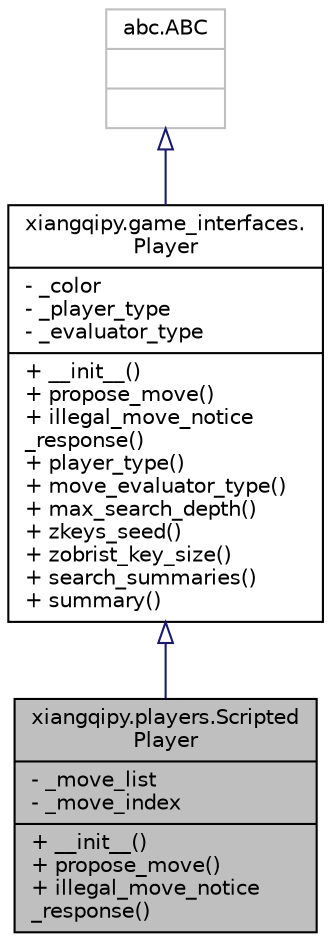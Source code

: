 digraph "xiangqipy.players.ScriptedPlayer"
{
 // LATEX_PDF_SIZE
  edge [fontname="Helvetica",fontsize="10",labelfontname="Helvetica",labelfontsize="10"];
  node [fontname="Helvetica",fontsize="10",shape=record];
  Node1 [label="{xiangqipy.players.Scripted\lPlayer\n|- _move_list\l- _move_index\l|+ __init__()\l+ propose_move()\l+ illegal_move_notice\l_response()\l}",height=0.2,width=0.4,color="black", fillcolor="grey75", style="filled", fontcolor="black",tooltip="Proposes moves sequentially from a list of algebraic notation moves."];
  Node2 -> Node1 [dir="back",color="midnightblue",fontsize="10",style="solid",arrowtail="onormal",fontname="Helvetica"];
  Node2 [label="{xiangqipy.game_interfaces.\lPlayer\n|- _color\l- _player_type\l- _evaluator_type\l|+ __init__()\l+ propose_move()\l+ illegal_move_notice\l_response()\l+ player_type()\l+ move_evaluator_type()\l+ max_search_depth()\l+ zkeys_seed()\l+ zobrist_key_size()\l+ search_summaries()\l+ summary()\l}",height=0.2,width=0.4,color="black", fillcolor="white", style="filled",URL="$classxiangqipy_1_1game__interfaces_1_1Player.html",tooltip="Can take a turn in a Game."];
  Node3 -> Node2 [dir="back",color="midnightblue",fontsize="10",style="solid",arrowtail="onormal",fontname="Helvetica"];
  Node3 [label="{abc.ABC\n||}",height=0.2,width=0.4,color="grey75", fillcolor="white", style="filled",tooltip=" "];
}
